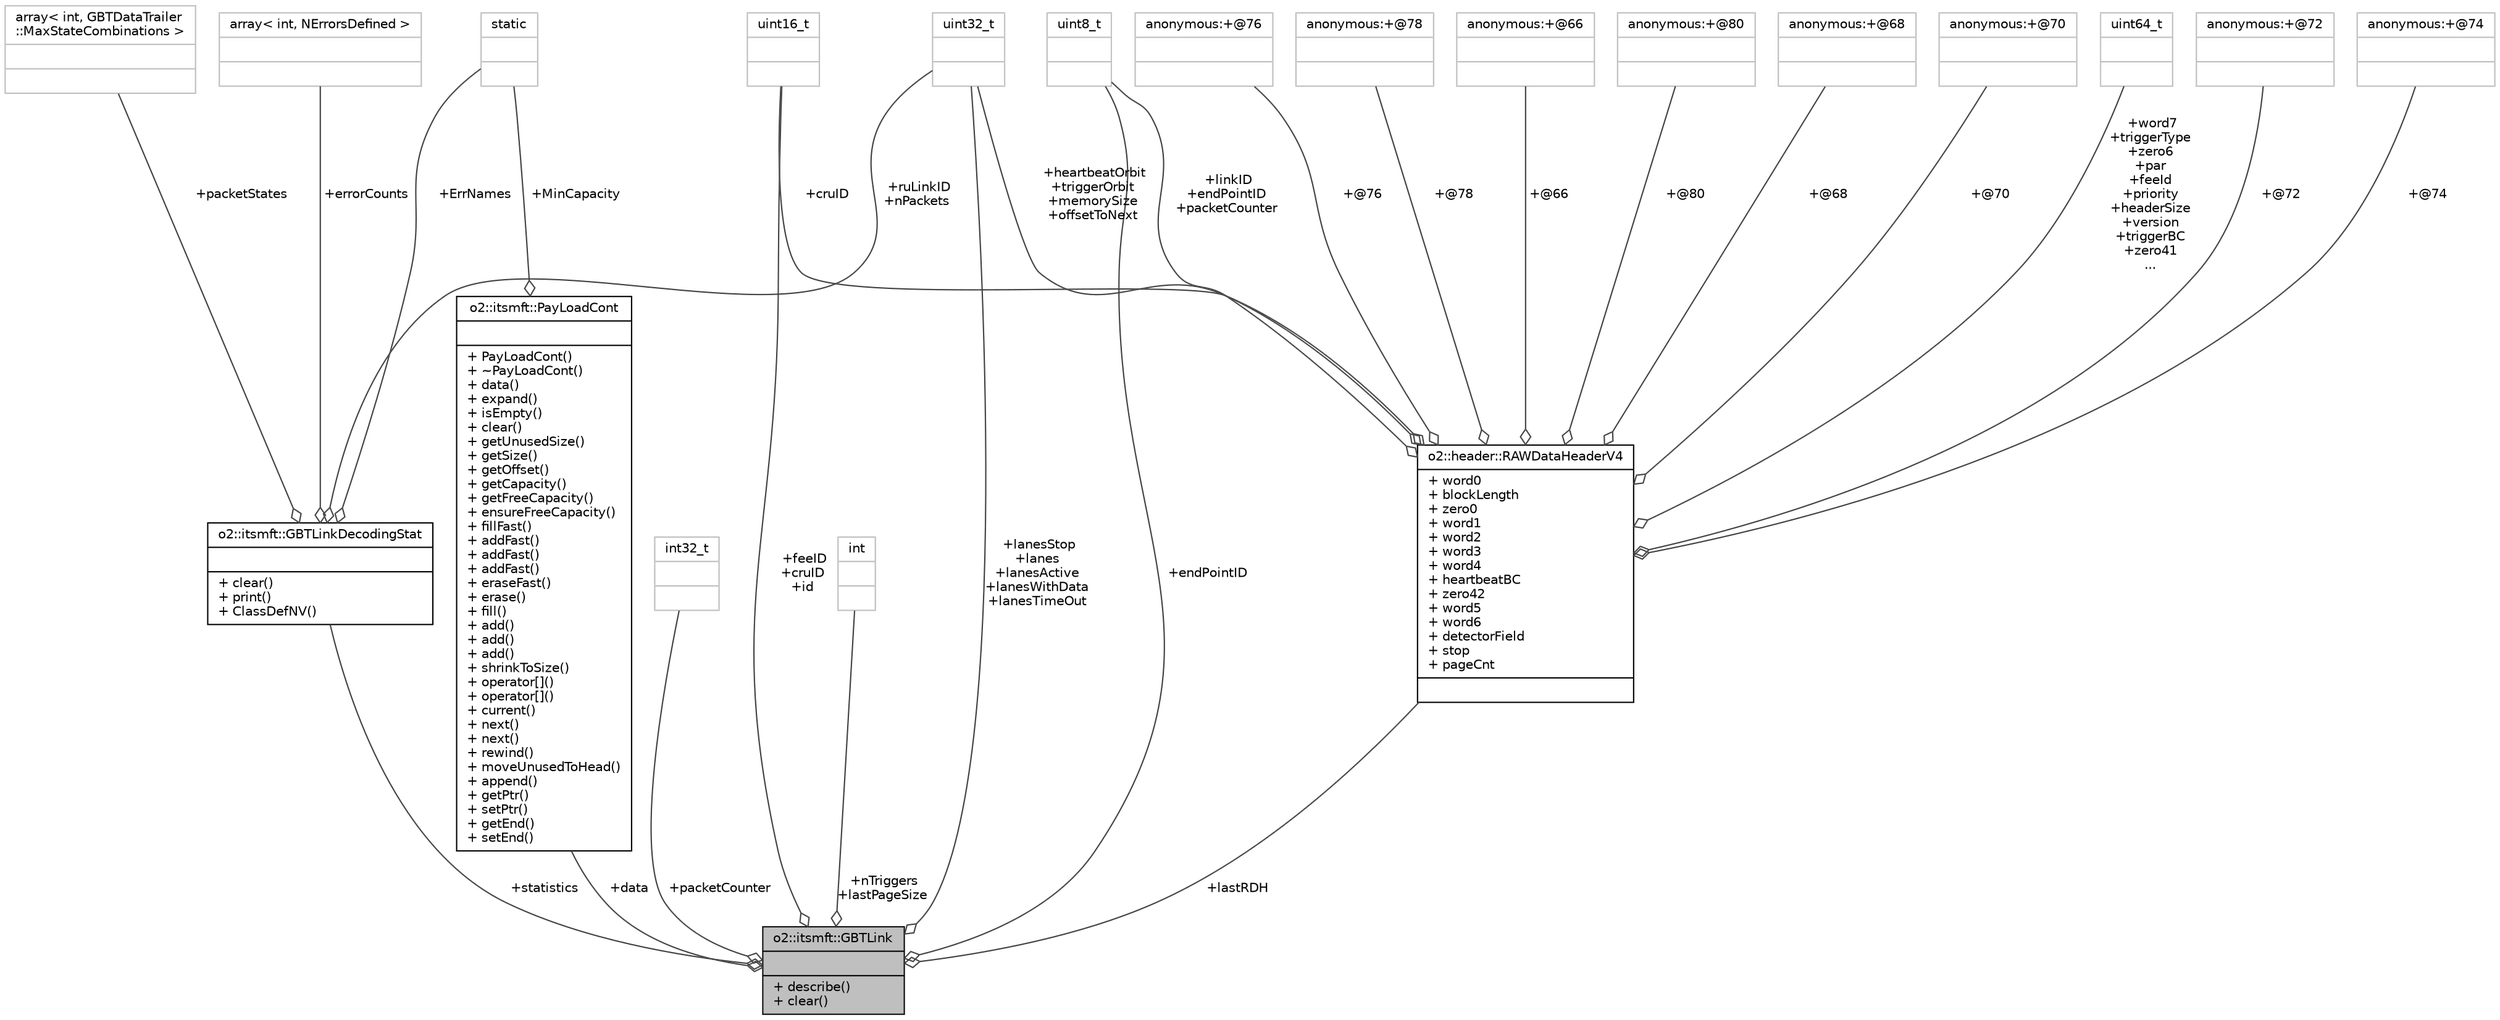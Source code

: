 digraph "o2::itsmft::GBTLink"
{
 // INTERACTIVE_SVG=YES
  bgcolor="transparent";
  edge [fontname="Helvetica",fontsize="10",labelfontname="Helvetica",labelfontsize="10"];
  node [fontname="Helvetica",fontsize="10",shape=record];
  Node1 [label="{o2::itsmft::GBTLink\n||+ describe()\l+ clear()\l}",height=0.2,width=0.4,color="black", fillcolor="grey75", style="filled", fontcolor="black"];
  Node2 -> Node1 [color="grey25",fontsize="10",style="solid",label=" +feeID\n+cruID\n+id" ,arrowhead="odiamond",fontname="Helvetica"];
  Node2 [label="{uint16_t\n||}",height=0.2,width=0.4,color="grey75"];
  Node3 -> Node1 [color="grey25",fontsize="10",style="solid",label=" +endPointID" ,arrowhead="odiamond",fontname="Helvetica"];
  Node3 [label="{uint8_t\n||}",height=0.2,width=0.4,color="grey75"];
  Node4 -> Node1 [color="grey25",fontsize="10",style="solid",label=" +packetCounter" ,arrowhead="odiamond",fontname="Helvetica"];
  Node4 [label="{int32_t\n||}",height=0.2,width=0.4,color="grey75"];
  Node5 -> Node1 [color="grey25",fontsize="10",style="solid",label=" +lanesStop\n+lanes\n+lanesActive\n+lanesWithData\n+lanesTimeOut" ,arrowhead="odiamond",fontname="Helvetica"];
  Node5 [label="{uint32_t\n||}",height=0.2,width=0.4,color="grey75"];
  Node6 -> Node1 [color="grey25",fontsize="10",style="solid",label=" +nTriggers\n+lastPageSize" ,arrowhead="odiamond",fontname="Helvetica"];
  Node6 [label="{int\n||}",height=0.2,width=0.4,color="grey75"];
  Node7 -> Node1 [color="grey25",fontsize="10",style="solid",label=" +statistics" ,arrowhead="odiamond",fontname="Helvetica"];
  Node7 [label="{o2::itsmft::GBTLinkDecodingStat\n||+ clear()\l+ print()\l+ ClassDefNV()\l}",height=0.2,width=0.4,color="black",URL="$d1/d6f/structo2_1_1itsmft_1_1GBTLinkDecodingStat.html"];
  Node8 -> Node7 [color="grey25",fontsize="10",style="solid",label=" +packetStates" ,arrowhead="odiamond",fontname="Helvetica"];
  Node8 [label="{array\< int, GBTDataTrailer\l::MaxStateCombinations \>\n||}",height=0.2,width=0.4,color="grey75"];
  Node5 -> Node7 [color="grey25",fontsize="10",style="solid",label=" +ruLinkID\n+nPackets" ,arrowhead="odiamond",fontname="Helvetica"];
  Node9 -> Node7 [color="grey25",fontsize="10",style="solid",label=" +errorCounts" ,arrowhead="odiamond",fontname="Helvetica"];
  Node9 [label="{array\< int, NErrorsDefined \>\n||}",height=0.2,width=0.4,color="grey75"];
  Node10 -> Node7 [color="grey25",fontsize="10",style="solid",label=" +ErrNames" ,arrowhead="odiamond",fontname="Helvetica"];
  Node10 [label="{static\n||}",height=0.2,width=0.4,color="grey75"];
  Node11 -> Node1 [color="grey25",fontsize="10",style="solid",label=" +data" ,arrowhead="odiamond",fontname="Helvetica"];
  Node11 [label="{o2::itsmft::PayLoadCont\n||+ PayLoadCont()\l+ ~PayLoadCont()\l+ data()\l+ expand()\l+ isEmpty()\l+ clear()\l+ getUnusedSize()\l+ getSize()\l+ getOffset()\l+ getCapacity()\l+ getFreeCapacity()\l+ ensureFreeCapacity()\l+ fillFast()\l+ addFast()\l+ addFast()\l+ addFast()\l+ eraseFast()\l+ erase()\l+ fill()\l+ add()\l+ add()\l+ add()\l+ shrinkToSize()\l+ operator[]()\l+ operator[]()\l+ current()\l+ next()\l+ next()\l+ rewind()\l+ moveUnusedToHead()\l+ append()\l+ getPtr()\l+ setPtr()\l+ getEnd()\l+ setEnd()\l}",height=0.2,width=0.4,color="black",URL="$df/dd1/classo2_1_1itsmft_1_1PayLoadCont.html"];
  Node10 -> Node11 [color="grey25",fontsize="10",style="solid",label=" +MinCapacity" ,arrowhead="odiamond",fontname="Helvetica"];
  Node12 -> Node1 [color="grey25",fontsize="10",style="solid",label=" +lastRDH" ,arrowhead="odiamond",fontname="Helvetica"];
  Node12 [label="{o2::header::RAWDataHeaderV4\n|+ word0\l+ blockLength\l+ zero0\l+ word1\l+ word2\l+ word3\l+ word4\l+ heartbeatBC\l+ zero42\l+ word5\l+ word6\l+ detectorField\l+ stop\l+ pageCnt\l|}",height=0.2,width=0.4,color="black",URL="$d8/d47/structo2_1_1header_1_1RAWDataHeaderV4.html"];
  Node13 -> Node12 [color="grey25",fontsize="10",style="solid",label=" +@68" ,arrowhead="odiamond",fontname="Helvetica"];
  Node13 [label="{anonymous:+@68\n||}",height=0.2,width=0.4,color="grey75"];
  Node14 -> Node12 [color="grey25",fontsize="10",style="solid",label=" +@70" ,arrowhead="odiamond",fontname="Helvetica"];
  Node14 [label="{anonymous:+@70\n||}",height=0.2,width=0.4,color="grey75"];
  Node15 -> Node12 [color="grey25",fontsize="10",style="solid",label=" +word7\n+triggerType\n+zero6\n+par\n+feeId\n+priority\n+headerSize\n+version\n+triggerBC\n+zero41\n..." ,arrowhead="odiamond",fontname="Helvetica"];
  Node15 [label="{uint64_t\n||}",height=0.2,width=0.4,color="grey75"];
  Node2 -> Node12 [color="grey25",fontsize="10",style="solid",label=" +cruID" ,arrowhead="odiamond",fontname="Helvetica"];
  Node3 -> Node12 [color="grey25",fontsize="10",style="solid",label=" +linkID\n+endPointID\n+packetCounter" ,arrowhead="odiamond",fontname="Helvetica"];
  Node16 -> Node12 [color="grey25",fontsize="10",style="solid",label=" +@72" ,arrowhead="odiamond",fontname="Helvetica"];
  Node16 [label="{anonymous:+@72\n||}",height=0.2,width=0.4,color="grey75"];
  Node5 -> Node12 [color="grey25",fontsize="10",style="solid",label=" +heartbeatOrbit\n+triggerOrbit\n+memorySize\n+offsetToNext" ,arrowhead="odiamond",fontname="Helvetica"];
  Node17 -> Node12 [color="grey25",fontsize="10",style="solid",label=" +@74" ,arrowhead="odiamond",fontname="Helvetica"];
  Node17 [label="{anonymous:+@74\n||}",height=0.2,width=0.4,color="grey75"];
  Node18 -> Node12 [color="grey25",fontsize="10",style="solid",label=" +@76" ,arrowhead="odiamond",fontname="Helvetica"];
  Node18 [label="{anonymous:+@76\n||}",height=0.2,width=0.4,color="grey75"];
  Node19 -> Node12 [color="grey25",fontsize="10",style="solid",label=" +@78" ,arrowhead="odiamond",fontname="Helvetica"];
  Node19 [label="{anonymous:+@78\n||}",height=0.2,width=0.4,color="grey75"];
  Node20 -> Node12 [color="grey25",fontsize="10",style="solid",label=" +@66" ,arrowhead="odiamond",fontname="Helvetica"];
  Node20 [label="{anonymous:+@66\n||}",height=0.2,width=0.4,color="grey75"];
  Node21 -> Node12 [color="grey25",fontsize="10",style="solid",label=" +@80" ,arrowhead="odiamond",fontname="Helvetica"];
  Node21 [label="{anonymous:+@80\n||}",height=0.2,width=0.4,color="grey75"];
}
